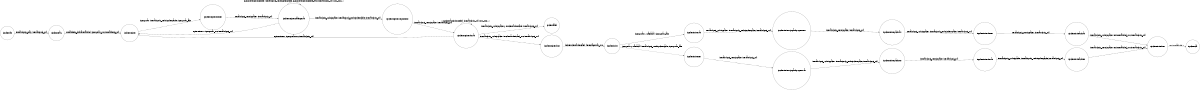 digraph SIP_CLIENT{
rankdir = LR;
size = "8,5"
node [shape = circle, label="sip_client_idle"] sip_client_idle;
node [shape = circle, label="sip_client_ready"] sip_client_ready;
node [shape = circle, label="sip_client_failed"] sip_client_failed;

node [shape = circle, label="sip_client_register"] sip_client_register;
node [shape = circle, label="sip_client_register_init_sent"] sip_client_register_init_sent;
node [shape = circle, label="sip_client_register_challenge_wait"] sip_client_register_challenge_wait;
node [shape = circle, label="sip_client_register_response_sent"] sip_client_register_response_sent;
node [shape = circle, label="sip_client_register_ok_wait"] sip_client_register_ok_wait;
node [shape = circle, label="sip_client_register_done"] sip_client_register_done;

node [shape = circle, label="sip_client_invite"] sip_client_invite;
node [shape = circle, label="sip_client_invite_wait"] sip_client_invite_wait;
node [shape = circle, label="sip_client_invite_sent"] sip_client_invite_sent;
node [shape = circle, label="sip_client_invite_trying_and_progress_wait"] sip_client_invite_trying_and_progress_wait;
node [shape = circle, label="sip_client_invite_trying_and_progress_sent"] sip_client_invite_trying_and_progress_sent;
node [shape = circle, label="sip_client_invite_prack_wait"] sip_client_invite_prack_wait;
node [shape = circle, label="sip_client_invite_prack_sent"] sip_client_invite_prack_sent;
node [shape = circle, label="sip_client_invite_ok_wait"] sip_client_invite_ok_wait;
node [shape = circle, label="sip_client_invite_ok_sent"] sip_client_invite_ok_sent;
node [shape = circle, label="sip_client_invite_ack_wait"] sip_client_invite_ack_wait;
node [shape = circle, label="sip_client_invite_ack_sent"] sip_client_invite_ack_sent;
node [shape = circle, label="sip_client_invite_done"] sip_client_invite_done;
node [shape = circle, label="sip_client_call"] sip_client_call;

//initial_state: sip_client_idle
//environment variables: register_timeout; make_a_call;
//number variables: snum{0, 3}<0, snum+1>;
//state variables: internal_sip_udp{send_sip_server_packet, send_sip_client_packet, null}<null>; sip_msg_start{true, false}<false>; ims_client_authenticated{true, false}<false>; session_established{true, false}<false>; my_sip_retransmission_needed{true, false}<false>;
//define: check_ims_client_authenticated := ue_ims_client_authenticated & epdg_ims_client_authenticated;

sip_client_idle -> sip_client_ready [label = "internal_udp_sip=ready / internal_sip_udp=null"]
sip_client_ready -> sip_client_register [label = "internal_ike_sip=child_sa_established / sip_msg_start=true, internal_ike_sip=null"]

// Successful New Registration (RFC 3665)
sip_client_register -> sip_client_register_init_sent [label = "sip_msg_start / internal_sip_udp=send_sip_client_packet, sip_msg_start=false"]
sip_client_register_init_sent -> sip_client_register_challenge_wait [label = "internal_udp_sip=sent_sip_packet / internal_udp_sip=null"]
sip_client_register_challenge_wait -> sip_client_register_response_sent [label = "internal_udp_sip=rcvd_sip_packet / internal_sip_udp=send_sip_client_packet, internal_udp_sip=null"]
sip_client_register_challenge_wait -> sip_client_register_challenge_wait [label = "my_sip_retransmission_needed / internal_sip_udp=send_sip_client_packet, my_sip_retransmission_needed=false, internal_udp_sip=null, snum=snum+1"]
sip_client_register_response_sent -> sip_client_register_ok_wait [label = "internal_udp_sip=sent_sip_packet / internal_udp_sip=null"]
sip_client_register_ok_wait -> sip_client_register_done [label = "internal_udp_sip=rcvd_sip_packet / ims_client_authenticated=true, internal_udp_sip=null"]
sip_client_register_ok_wait -> sip_client_register_ok_wait [label = "my_sip_retransmission_needed / internal_udp_sip=null, snum=snum+1"]
sip_client_register_done -> sip_client_invite [label="check_ims_client_authenticated / ike_exchange_start=true"]

// Timeout for Unauthorized F2
sip_client_register_challenge_wait -> sip_client_register [label = "register_timeout / sip_msg_start=true, internal_udp_sip=null"]

// Timeout for Unauthorized F4
sip_client_register_ok_wait -> sip_client_register [label = "register_timeout / sip_msg_start_true, internal_udp_sip=null"]

// Unsuccessful Registration (need to revise the following)
sip_client_register_ok_wait -> sip_client_failed [label = "internal_udp_sip=rcvd_sip_packet & !ims_client_authenticated / internal_udp_sip=null"]

// Receiving a call
sip_client_invite -> sip_client_invite_wait [label = "sip_msg_start & !make_a_call / sip_msg_start=false"]
sip_client_invite_wait -> sip_client_invite_trying_and_progress_sent [label = "internal_udp_sip=rcvd_sip_packet / internal_sip_udp=send_sip_client_packet, internal_udp_sip=null"]
sip_client_invite_trying_and_progress_sent -> sip_client_invite_prack_wait [label = "internal_udp_sip=sent_sip_packet / internal_udp_sip=null"]
sip_client_invite_prack_wait -> sip_client_invite_ok_sent [label = "internal_udp_sip=rcvd_sip_packet / internal_sip_udp=send_sip_client_packet, internal_udp_sip=null"]
sip_client_invite_ok_sent -> sip_client_invite_ack_wait [label = "internal_udp_sip=sent_sip_packet / internal_udp_sip=null"]
sip_client_invite_ack_wait -> sip_client_invite_done [label = "internal_udp_sip=rcvd_sip_packet / session_established=true, internal_udp_sip=null"]

// Making a call
sip_client_invite -> sip_client_invite_sent [label = "sip_msg_start & make_a_call / internal_udp_sip=send_sip_client_packet, sip_msg_start=false"]
sip_client_invite_sent -> sip_client_invite_trying_and_progress_wait [label = "internal_udp_sip=sent_sip_packet / internal_udp_sip=null"]
sip_client_invite_trying_and_progress_wait -> sip_client_invite_prack_sent [label = "internal_udp_sip=rcvd_sip_packet / internal_sip_udp=send_sip_client_packet, internal_udp_sip=null"]
sip_client_invite_prack_sent -> sip_client_invite_ok_wait [label = "internal_udp_sip=sent_sip_packet / internal_udp_sip=null"]
sip_client_invite_ok_wait -> sip_client_invite_ack_sent [label = "internal_udp_sip=rcvd_sip_packet / internal_sip_udp=send_sip_client_packet, internal_udp_sip=null"]
sip_client_invite_ack_sent -> sip_client_invite_done [label = "internal_udp_sip=sent_sip_packet / session_established=true, internal_udp_sip=null"]
sip_client_invite_done -> sip_client_call [label = "session_established / _"]
}
